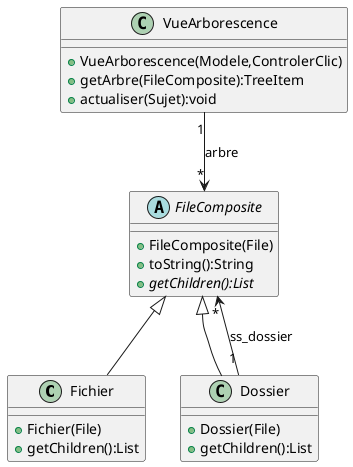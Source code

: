 @startuml
class Fichier {
+Fichier(File)
+getChildren():List
}

class Dossier {
+Dossier(File)
+getChildren():List
}

class VueArborescence {
+VueArborescence(Modele,ControlerClic)
+getArbre(FileComposite):TreeItem
+actualiser(Sujet):void
}

abstract class FileComposite {
+FileComposite(File)
+toString():String
+{abstract} getChildren():List
}

Fichier -u-|> FileComposite : ""
Dossier -u-|> FileComposite : ""
Dossier "1" --> "*" FileComposite : ss_dossier
VueArborescence "1" --> "*" FileComposite : arbre
@enduml